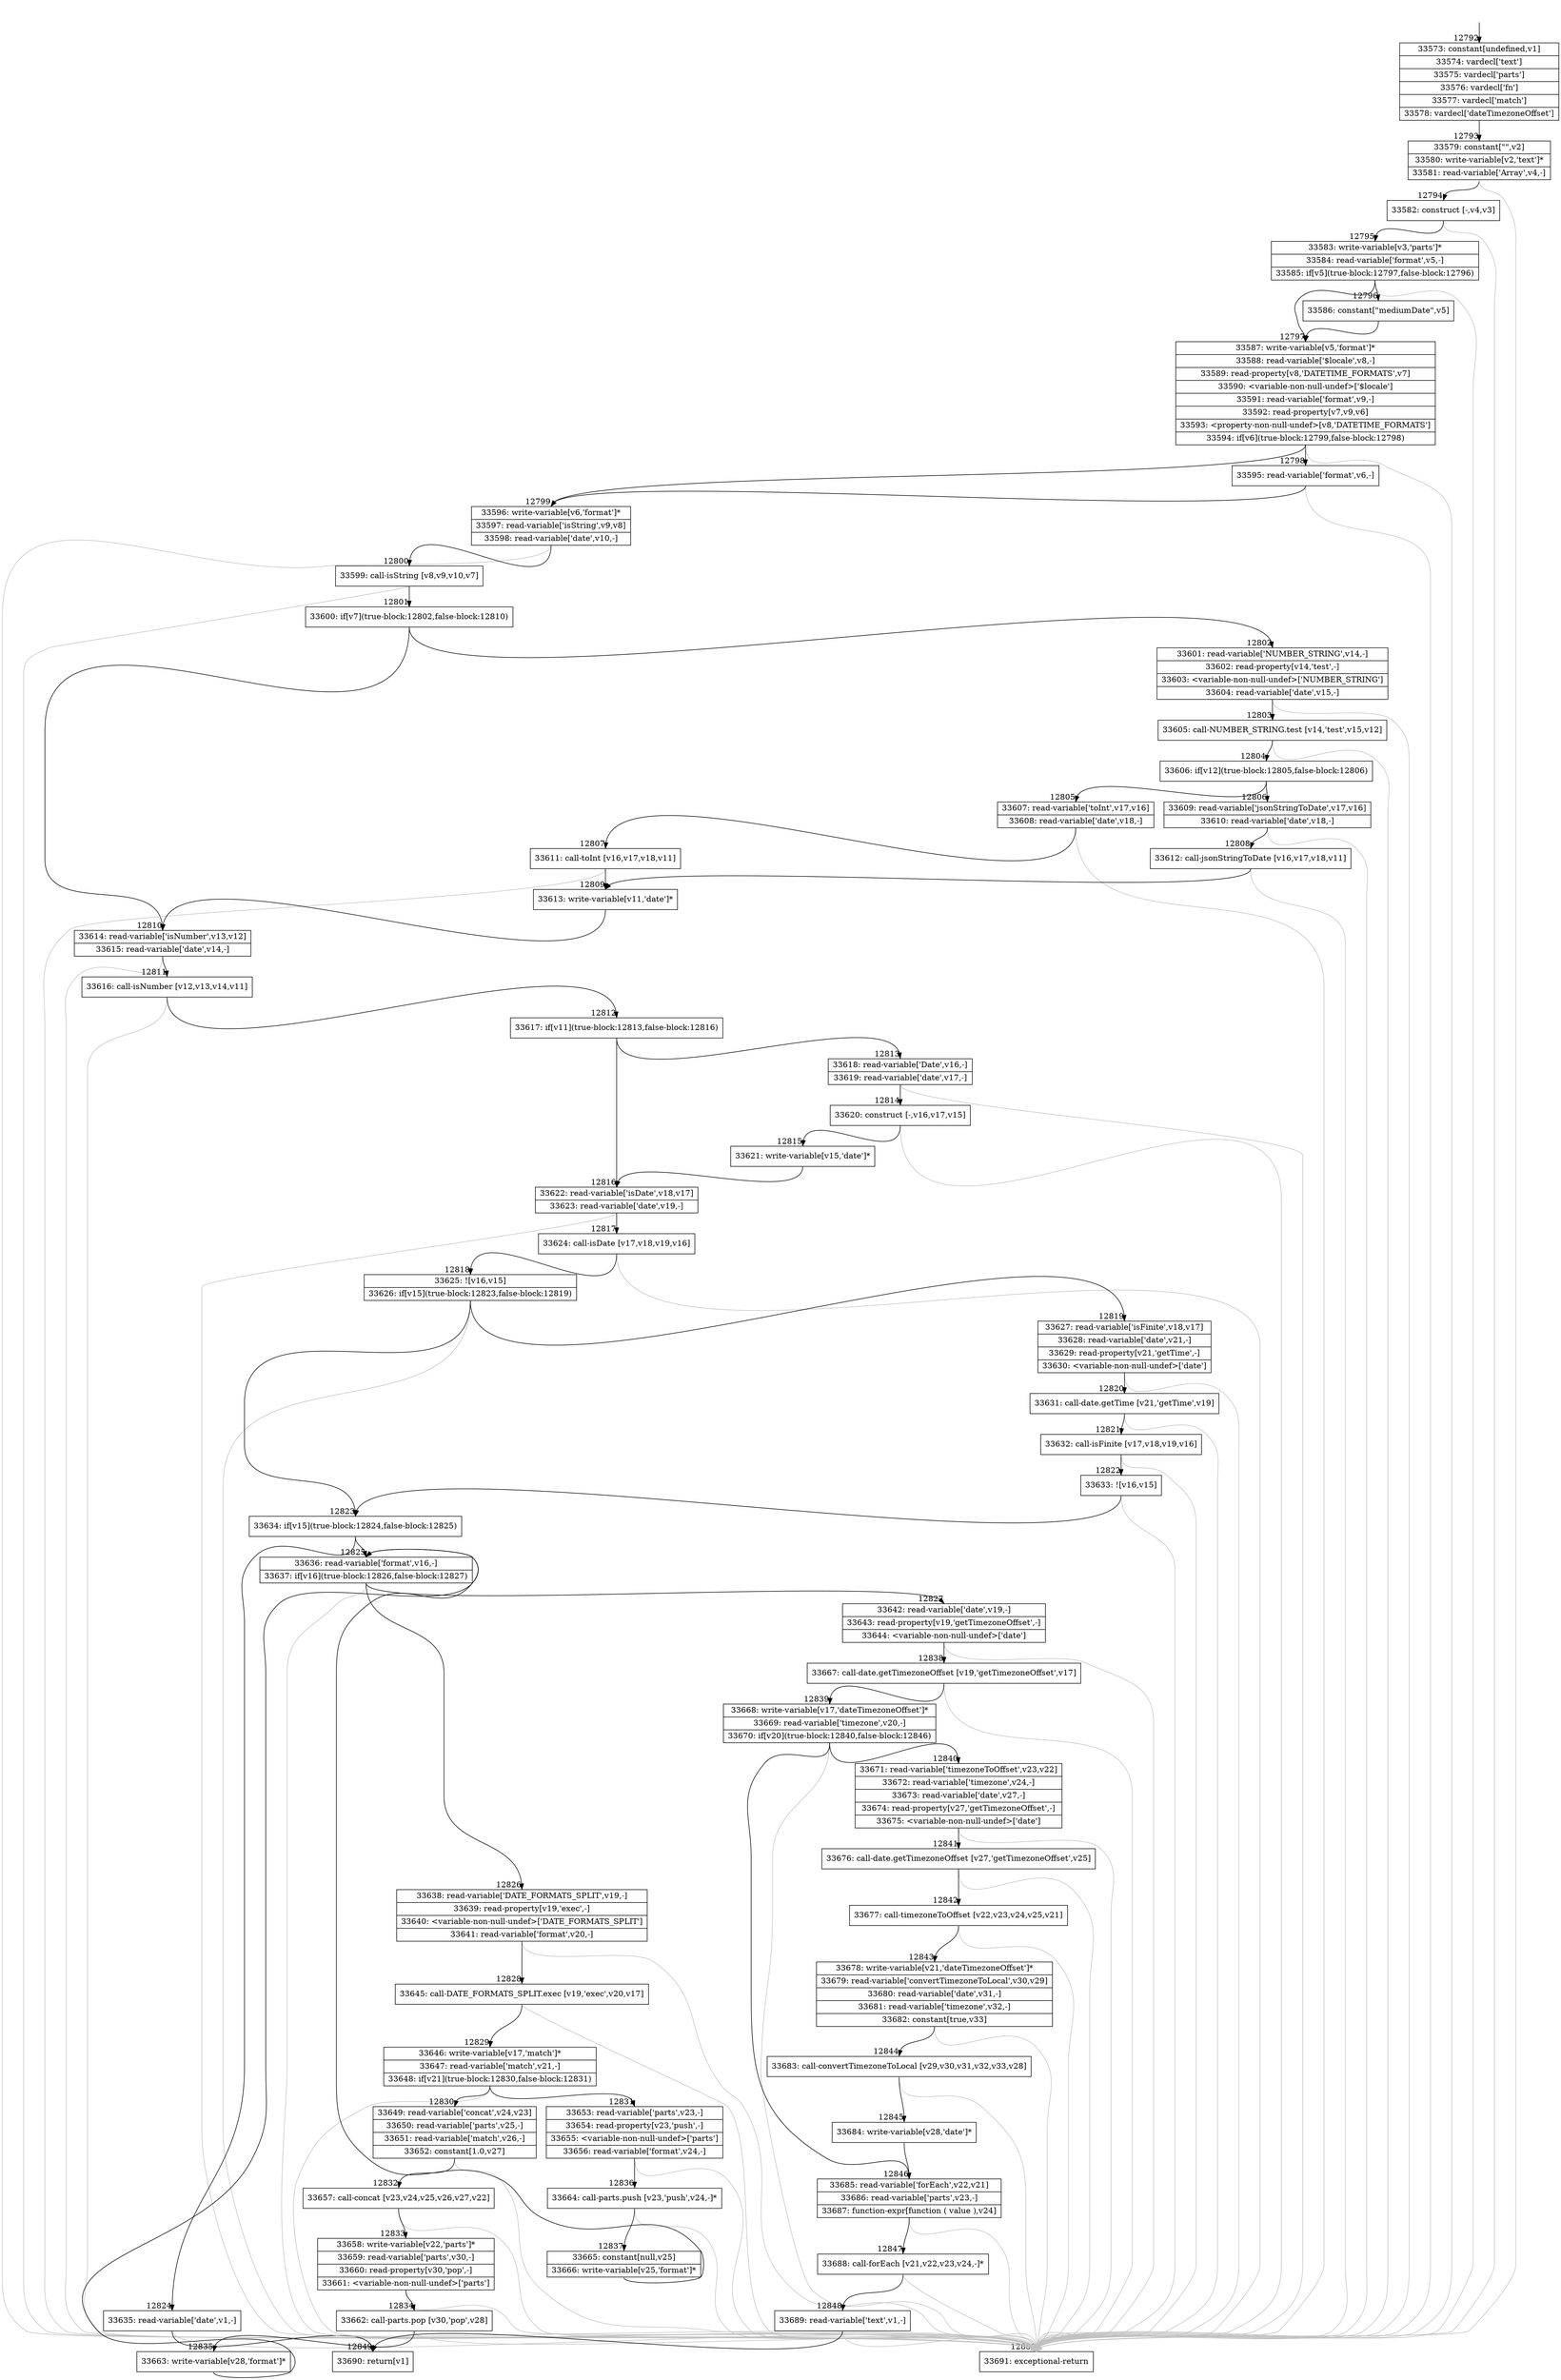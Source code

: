 digraph {
rankdir="TD"
BB_entry986[shape=none,label=""];
BB_entry986 -> BB12792 [tailport=s, headport=n, headlabel="    12792"]
BB12792 [shape=record label="{33573: constant[undefined,v1]|33574: vardecl['text']|33575: vardecl['parts']|33576: vardecl['fn']|33577: vardecl['match']|33578: vardecl['dateTimezoneOffset']}" ] 
BB12792 -> BB12793 [tailport=s, headport=n, headlabel="      12793"]
BB12793 [shape=record label="{33579: constant[\"\",v2]|33580: write-variable[v2,'text']*|33581: read-variable['Array',v4,-]}" ] 
BB12793 -> BB12794 [tailport=s, headport=n, headlabel="      12794"]
BB12793 -> BB12850 [tailport=s, headport=n, color=gray, headlabel="      12850"]
BB12794 [shape=record label="{33582: construct [-,v4,v3]}" ] 
BB12794 -> BB12795 [tailport=s, headport=n, headlabel="      12795"]
BB12794 -> BB12850 [tailport=s, headport=n, color=gray]
BB12795 [shape=record label="{33583: write-variable[v3,'parts']*|33584: read-variable['format',v5,-]|33585: if[v5](true-block:12797,false-block:12796)}" ] 
BB12795 -> BB12797 [tailport=s, headport=n, headlabel="      12797"]
BB12795 -> BB12796 [tailport=s, headport=n, headlabel="      12796"]
BB12795 -> BB12850 [tailport=s, headport=n, color=gray]
BB12796 [shape=record label="{33586: constant[\"mediumDate\",v5]}" ] 
BB12796 -> BB12797 [tailport=s, headport=n]
BB12797 [shape=record label="{33587: write-variable[v5,'format']*|33588: read-variable['$locale',v8,-]|33589: read-property[v8,'DATETIME_FORMATS',v7]|33590: \<variable-non-null-undef\>['$locale']|33591: read-variable['format',v9,-]|33592: read-property[v7,v9,v6]|33593: \<property-non-null-undef\>[v8,'DATETIME_FORMATS']|33594: if[v6](true-block:12799,false-block:12798)}" ] 
BB12797 -> BB12799 [tailport=s, headport=n, headlabel="      12799"]
BB12797 -> BB12798 [tailport=s, headport=n, headlabel="      12798"]
BB12797 -> BB12850 [tailport=s, headport=n, color=gray]
BB12798 [shape=record label="{33595: read-variable['format',v6,-]}" ] 
BB12798 -> BB12799 [tailport=s, headport=n]
BB12798 -> BB12850 [tailport=s, headport=n, color=gray]
BB12799 [shape=record label="{33596: write-variable[v6,'format']*|33597: read-variable['isString',v9,v8]|33598: read-variable['date',v10,-]}" ] 
BB12799 -> BB12800 [tailport=s, headport=n, headlabel="      12800"]
BB12799 -> BB12850 [tailport=s, headport=n, color=gray]
BB12800 [shape=record label="{33599: call-isString [v8,v9,v10,v7]}" ] 
BB12800 -> BB12801 [tailport=s, headport=n, headlabel="      12801"]
BB12800 -> BB12850 [tailport=s, headport=n, color=gray]
BB12801 [shape=record label="{33600: if[v7](true-block:12802,false-block:12810)}" ] 
BB12801 -> BB12802 [tailport=s, headport=n, headlabel="      12802"]
BB12801 -> BB12810 [tailport=s, headport=n, headlabel="      12810"]
BB12802 [shape=record label="{33601: read-variable['NUMBER_STRING',v14,-]|33602: read-property[v14,'test',-]|33603: \<variable-non-null-undef\>['NUMBER_STRING']|33604: read-variable['date',v15,-]}" ] 
BB12802 -> BB12803 [tailport=s, headport=n, headlabel="      12803"]
BB12802 -> BB12850 [tailport=s, headport=n, color=gray]
BB12803 [shape=record label="{33605: call-NUMBER_STRING.test [v14,'test',v15,v12]}" ] 
BB12803 -> BB12804 [tailport=s, headport=n, headlabel="      12804"]
BB12803 -> BB12850 [tailport=s, headport=n, color=gray]
BB12804 [shape=record label="{33606: if[v12](true-block:12805,false-block:12806)}" ] 
BB12804 -> BB12805 [tailport=s, headport=n, headlabel="      12805"]
BB12804 -> BB12806 [tailport=s, headport=n, headlabel="      12806"]
BB12805 [shape=record label="{33607: read-variable['toInt',v17,v16]|33608: read-variable['date',v18,-]}" ] 
BB12805 -> BB12807 [tailport=s, headport=n, headlabel="      12807"]
BB12805 -> BB12850 [tailport=s, headport=n, color=gray]
BB12806 [shape=record label="{33609: read-variable['jsonStringToDate',v17,v16]|33610: read-variable['date',v18,-]}" ] 
BB12806 -> BB12808 [tailport=s, headport=n, headlabel="      12808"]
BB12806 -> BB12850 [tailport=s, headport=n, color=gray]
BB12807 [shape=record label="{33611: call-toInt [v16,v17,v18,v11]}" ] 
BB12807 -> BB12809 [tailport=s, headport=n, headlabel="      12809"]
BB12807 -> BB12850 [tailport=s, headport=n, color=gray]
BB12808 [shape=record label="{33612: call-jsonStringToDate [v16,v17,v18,v11]}" ] 
BB12808 -> BB12809 [tailport=s, headport=n]
BB12808 -> BB12850 [tailport=s, headport=n, color=gray]
BB12809 [shape=record label="{33613: write-variable[v11,'date']*}" ] 
BB12809 -> BB12810 [tailport=s, headport=n]
BB12810 [shape=record label="{33614: read-variable['isNumber',v13,v12]|33615: read-variable['date',v14,-]}" ] 
BB12810 -> BB12811 [tailport=s, headport=n, headlabel="      12811"]
BB12810 -> BB12850 [tailport=s, headport=n, color=gray]
BB12811 [shape=record label="{33616: call-isNumber [v12,v13,v14,v11]}" ] 
BB12811 -> BB12812 [tailport=s, headport=n, headlabel="      12812"]
BB12811 -> BB12850 [tailport=s, headport=n, color=gray]
BB12812 [shape=record label="{33617: if[v11](true-block:12813,false-block:12816)}" ] 
BB12812 -> BB12813 [tailport=s, headport=n, headlabel="      12813"]
BB12812 -> BB12816 [tailport=s, headport=n, headlabel="      12816"]
BB12813 [shape=record label="{33618: read-variable['Date',v16,-]|33619: read-variable['date',v17,-]}" ] 
BB12813 -> BB12814 [tailport=s, headport=n, headlabel="      12814"]
BB12813 -> BB12850 [tailport=s, headport=n, color=gray]
BB12814 [shape=record label="{33620: construct [-,v16,v17,v15]}" ] 
BB12814 -> BB12815 [tailport=s, headport=n, headlabel="      12815"]
BB12814 -> BB12850 [tailport=s, headport=n, color=gray]
BB12815 [shape=record label="{33621: write-variable[v15,'date']*}" ] 
BB12815 -> BB12816 [tailport=s, headport=n]
BB12816 [shape=record label="{33622: read-variable['isDate',v18,v17]|33623: read-variable['date',v19,-]}" ] 
BB12816 -> BB12817 [tailport=s, headport=n, headlabel="      12817"]
BB12816 -> BB12850 [tailport=s, headport=n, color=gray]
BB12817 [shape=record label="{33624: call-isDate [v17,v18,v19,v16]}" ] 
BB12817 -> BB12818 [tailport=s, headport=n, headlabel="      12818"]
BB12817 -> BB12850 [tailport=s, headport=n, color=gray]
BB12818 [shape=record label="{33625: ![v16,v15]|33626: if[v15](true-block:12823,false-block:12819)}" ] 
BB12818 -> BB12823 [tailport=s, headport=n, headlabel="      12823"]
BB12818 -> BB12819 [tailport=s, headport=n, headlabel="      12819"]
BB12818 -> BB12850 [tailport=s, headport=n, color=gray]
BB12819 [shape=record label="{33627: read-variable['isFinite',v18,v17]|33628: read-variable['date',v21,-]|33629: read-property[v21,'getTime',-]|33630: \<variable-non-null-undef\>['date']}" ] 
BB12819 -> BB12820 [tailport=s, headport=n, headlabel="      12820"]
BB12819 -> BB12850 [tailport=s, headport=n, color=gray]
BB12820 [shape=record label="{33631: call-date.getTime [v21,'getTime',v19]}" ] 
BB12820 -> BB12821 [tailport=s, headport=n, headlabel="      12821"]
BB12820 -> BB12850 [tailport=s, headport=n, color=gray]
BB12821 [shape=record label="{33632: call-isFinite [v17,v18,v19,v16]}" ] 
BB12821 -> BB12822 [tailport=s, headport=n, headlabel="      12822"]
BB12821 -> BB12850 [tailport=s, headport=n, color=gray]
BB12822 [shape=record label="{33633: ![v16,v15]}" ] 
BB12822 -> BB12823 [tailport=s, headport=n]
BB12822 -> BB12850 [tailport=s, headport=n, color=gray]
BB12823 [shape=record label="{33634: if[v15](true-block:12824,false-block:12825)}" ] 
BB12823 -> BB12824 [tailport=s, headport=n, headlabel="      12824"]
BB12823 -> BB12825 [tailport=s, headport=n, headlabel="      12825"]
BB12824 [shape=record label="{33635: read-variable['date',v1,-]}" ] 
BB12824 -> BB12849 [tailport=s, headport=n, headlabel="      12849"]
BB12824 -> BB12850 [tailport=s, headport=n, color=gray]
BB12825 [shape=record label="{33636: read-variable['format',v16,-]|33637: if[v16](true-block:12826,false-block:12827)}" ] 
BB12825 -> BB12826 [tailport=s, headport=n, headlabel="      12826"]
BB12825 -> BB12827 [tailport=s, headport=n, headlabel="      12827"]
BB12825 -> BB12850 [tailport=s, headport=n, color=gray]
BB12826 [shape=record label="{33638: read-variable['DATE_FORMATS_SPLIT',v19,-]|33639: read-property[v19,'exec',-]|33640: \<variable-non-null-undef\>['DATE_FORMATS_SPLIT']|33641: read-variable['format',v20,-]}" ] 
BB12826 -> BB12828 [tailport=s, headport=n, headlabel="      12828"]
BB12826 -> BB12850 [tailport=s, headport=n, color=gray]
BB12827 [shape=record label="{33642: read-variable['date',v19,-]|33643: read-property[v19,'getTimezoneOffset',-]|33644: \<variable-non-null-undef\>['date']}" ] 
BB12827 -> BB12838 [tailport=s, headport=n, headlabel="      12838"]
BB12827 -> BB12850 [tailport=s, headport=n, color=gray]
BB12828 [shape=record label="{33645: call-DATE_FORMATS_SPLIT.exec [v19,'exec',v20,v17]}" ] 
BB12828 -> BB12829 [tailport=s, headport=n, headlabel="      12829"]
BB12828 -> BB12850 [tailport=s, headport=n, color=gray]
BB12829 [shape=record label="{33646: write-variable[v17,'match']*|33647: read-variable['match',v21,-]|33648: if[v21](true-block:12830,false-block:12831)}" ] 
BB12829 -> BB12830 [tailport=s, headport=n, headlabel="      12830"]
BB12829 -> BB12831 [tailport=s, headport=n, headlabel="      12831"]
BB12829 -> BB12850 [tailport=s, headport=n, color=gray]
BB12830 [shape=record label="{33649: read-variable['concat',v24,v23]|33650: read-variable['parts',v25,-]|33651: read-variable['match',v26,-]|33652: constant[1.0,v27]}" ] 
BB12830 -> BB12832 [tailport=s, headport=n, headlabel="      12832"]
BB12830 -> BB12850 [tailport=s, headport=n, color=gray]
BB12831 [shape=record label="{33653: read-variable['parts',v23,-]|33654: read-property[v23,'push',-]|33655: \<variable-non-null-undef\>['parts']|33656: read-variable['format',v24,-]}" ] 
BB12831 -> BB12836 [tailport=s, headport=n, headlabel="      12836"]
BB12831 -> BB12850 [tailport=s, headport=n, color=gray]
BB12832 [shape=record label="{33657: call-concat [v23,v24,v25,v26,v27,v22]}" ] 
BB12832 -> BB12833 [tailport=s, headport=n, headlabel="      12833"]
BB12832 -> BB12850 [tailport=s, headport=n, color=gray]
BB12833 [shape=record label="{33658: write-variable[v22,'parts']*|33659: read-variable['parts',v30,-]|33660: read-property[v30,'pop',-]|33661: \<variable-non-null-undef\>['parts']}" ] 
BB12833 -> BB12834 [tailport=s, headport=n, headlabel="      12834"]
BB12833 -> BB12850 [tailport=s, headport=n, color=gray]
BB12834 [shape=record label="{33662: call-parts.pop [v30,'pop',v28]}" ] 
BB12834 -> BB12835 [tailport=s, headport=n, headlabel="      12835"]
BB12834 -> BB12850 [tailport=s, headport=n, color=gray]
BB12835 [shape=record label="{33663: write-variable[v28,'format']*}" ] 
BB12835 -> BB12825 [tailport=s, headport=n]
BB12836 [shape=record label="{33664: call-parts.push [v23,'push',v24,-]*}" ] 
BB12836 -> BB12837 [tailport=s, headport=n, headlabel="      12837"]
BB12836 -> BB12850 [tailport=s, headport=n, color=gray]
BB12837 [shape=record label="{33665: constant[null,v25]|33666: write-variable[v25,'format']*}" ] 
BB12837 -> BB12825 [tailport=s, headport=n]
BB12838 [shape=record label="{33667: call-date.getTimezoneOffset [v19,'getTimezoneOffset',v17]}" ] 
BB12838 -> BB12839 [tailport=s, headport=n, headlabel="      12839"]
BB12838 -> BB12850 [tailport=s, headport=n, color=gray]
BB12839 [shape=record label="{33668: write-variable[v17,'dateTimezoneOffset']*|33669: read-variable['timezone',v20,-]|33670: if[v20](true-block:12840,false-block:12846)}" ] 
BB12839 -> BB12840 [tailport=s, headport=n, headlabel="      12840"]
BB12839 -> BB12846 [tailport=s, headport=n, headlabel="      12846"]
BB12839 -> BB12850 [tailport=s, headport=n, color=gray]
BB12840 [shape=record label="{33671: read-variable['timezoneToOffset',v23,v22]|33672: read-variable['timezone',v24,-]|33673: read-variable['date',v27,-]|33674: read-property[v27,'getTimezoneOffset',-]|33675: \<variable-non-null-undef\>['date']}" ] 
BB12840 -> BB12841 [tailport=s, headport=n, headlabel="      12841"]
BB12840 -> BB12850 [tailport=s, headport=n, color=gray]
BB12841 [shape=record label="{33676: call-date.getTimezoneOffset [v27,'getTimezoneOffset',v25]}" ] 
BB12841 -> BB12842 [tailport=s, headport=n, headlabel="      12842"]
BB12841 -> BB12850 [tailport=s, headport=n, color=gray]
BB12842 [shape=record label="{33677: call-timezoneToOffset [v22,v23,v24,v25,v21]}" ] 
BB12842 -> BB12843 [tailport=s, headport=n, headlabel="      12843"]
BB12842 -> BB12850 [tailport=s, headport=n, color=gray]
BB12843 [shape=record label="{33678: write-variable[v21,'dateTimezoneOffset']*|33679: read-variable['convertTimezoneToLocal',v30,v29]|33680: read-variable['date',v31,-]|33681: read-variable['timezone',v32,-]|33682: constant[true,v33]}" ] 
BB12843 -> BB12844 [tailport=s, headport=n, headlabel="      12844"]
BB12843 -> BB12850 [tailport=s, headport=n, color=gray]
BB12844 [shape=record label="{33683: call-convertTimezoneToLocal [v29,v30,v31,v32,v33,v28]}" ] 
BB12844 -> BB12845 [tailport=s, headport=n, headlabel="      12845"]
BB12844 -> BB12850 [tailport=s, headport=n, color=gray]
BB12845 [shape=record label="{33684: write-variable[v28,'date']*}" ] 
BB12845 -> BB12846 [tailport=s, headport=n]
BB12846 [shape=record label="{33685: read-variable['forEach',v22,v21]|33686: read-variable['parts',v23,-]|33687: function-expr[function ( value ),v24]}" ] 
BB12846 -> BB12847 [tailport=s, headport=n, headlabel="      12847"]
BB12846 -> BB12850 [tailport=s, headport=n, color=gray]
BB12847 [shape=record label="{33688: call-forEach [v21,v22,v23,v24,-]*}" ] 
BB12847 -> BB12848 [tailport=s, headport=n, headlabel="      12848"]
BB12847 -> BB12850 [tailport=s, headport=n, color=gray]
BB12848 [shape=record label="{33689: read-variable['text',v1,-]}" ] 
BB12848 -> BB12849 [tailport=s, headport=n]
BB12848 -> BB12850 [tailport=s, headport=n, color=gray]
BB12849 [shape=record label="{33690: return[v1]}" ] 
BB12850 [shape=record label="{33691: exceptional-return}" ] 
//#$~ 18887
}
